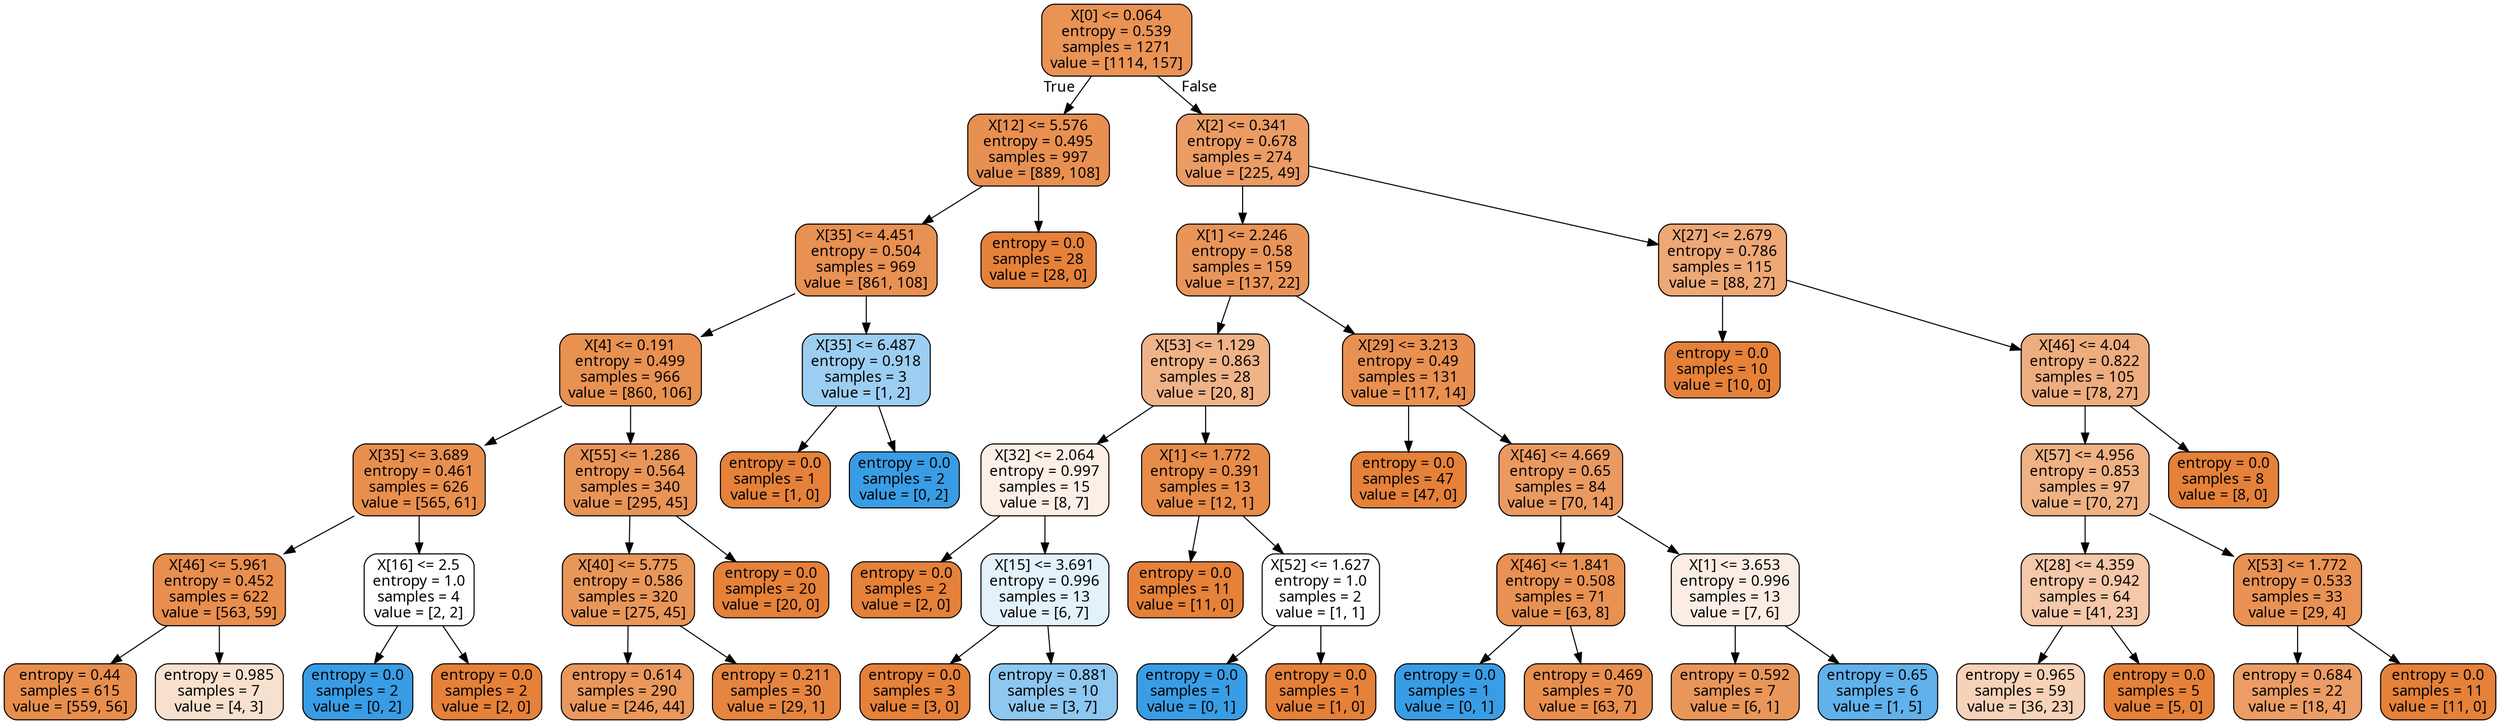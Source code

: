 digraph Tree {
node [shape=box, style="filled, rounded", color="black", fontname="Microsoft YaHei"] ;
edge [fontname="Microsoft YaHei"] ;
0 [label="X[0] <= 0.064\nentropy = 0.539\nsamples = 1271\nvalue = [1114, 157]", fillcolor="#e99355"] ;
1 [label="X[12] <= 5.576\nentropy = 0.495\nsamples = 997\nvalue = [889, 108]", fillcolor="#e89051"] ;
0 -> 1 [labeldistance=2.5, labelangle=45, headlabel="True"] ;
2 [label="X[35] <= 4.451\nentropy = 0.504\nsamples = 969\nvalue = [861, 108]", fillcolor="#e89152"] ;
1 -> 2 ;
3 [label="X[4] <= 0.191\nentropy = 0.499\nsamples = 966\nvalue = [860, 106]", fillcolor="#e89151"] ;
2 -> 3 ;
4 [label="X[35] <= 3.689\nentropy = 0.461\nsamples = 626\nvalue = [565, 61]", fillcolor="#e88f4e"] ;
3 -> 4 ;
5 [label="X[46] <= 5.961\nentropy = 0.452\nsamples = 622\nvalue = [563, 59]", fillcolor="#e88e4e"] ;
4 -> 5 ;
6 [label="entropy = 0.44\nsamples = 615\nvalue = [559, 56]", fillcolor="#e88e4d"] ;
5 -> 6 ;
7 [label="entropy = 0.985\nsamples = 7\nvalue = [4, 3]", fillcolor="#f8e0ce"] ;
5 -> 7 ;
8 [label="X[16] <= 2.5\nentropy = 1.0\nsamples = 4\nvalue = [2, 2]", fillcolor="#ffffff"] ;
4 -> 8 ;
9 [label="entropy = 0.0\nsamples = 2\nvalue = [0, 2]", fillcolor="#399de5"] ;
8 -> 9 ;
10 [label="entropy = 0.0\nsamples = 2\nvalue = [2, 0]", fillcolor="#e58139"] ;
8 -> 10 ;
11 [label="X[55] <= 1.286\nentropy = 0.564\nsamples = 340\nvalue = [295, 45]", fillcolor="#e99457"] ;
3 -> 11 ;
12 [label="X[40] <= 5.775\nentropy = 0.586\nsamples = 320\nvalue = [275, 45]", fillcolor="#e99659"] ;
11 -> 12 ;
13 [label="entropy = 0.614\nsamples = 290\nvalue = [246, 44]", fillcolor="#ea985c"] ;
12 -> 13 ;
14 [label="entropy = 0.211\nsamples = 30\nvalue = [29, 1]", fillcolor="#e68540"] ;
12 -> 14 ;
15 [label="entropy = 0.0\nsamples = 20\nvalue = [20, 0]", fillcolor="#e58139"] ;
11 -> 15 ;
16 [label="X[35] <= 6.487\nentropy = 0.918\nsamples = 3\nvalue = [1, 2]", fillcolor="#9ccef2"] ;
2 -> 16 ;
17 [label="entropy = 0.0\nsamples = 1\nvalue = [1, 0]", fillcolor="#e58139"] ;
16 -> 17 ;
18 [label="entropy = 0.0\nsamples = 2\nvalue = [0, 2]", fillcolor="#399de5"] ;
16 -> 18 ;
19 [label="entropy = 0.0\nsamples = 28\nvalue = [28, 0]", fillcolor="#e58139"] ;
1 -> 19 ;
20 [label="X[2] <= 0.341\nentropy = 0.678\nsamples = 274\nvalue = [225, 49]", fillcolor="#eb9c64"] ;
0 -> 20 [labeldistance=2.5, labelangle=-45, headlabel="False"] ;
21 [label="X[1] <= 2.246\nentropy = 0.58\nsamples = 159\nvalue = [137, 22]", fillcolor="#e99559"] ;
20 -> 21 ;
22 [label="X[53] <= 1.129\nentropy = 0.863\nsamples = 28\nvalue = [20, 8]", fillcolor="#efb388"] ;
21 -> 22 ;
23 [label="X[32] <= 2.064\nentropy = 0.997\nsamples = 15\nvalue = [8, 7]", fillcolor="#fcefe6"] ;
22 -> 23 ;
24 [label="entropy = 0.0\nsamples = 2\nvalue = [2, 0]", fillcolor="#e58139"] ;
23 -> 24 ;
25 [label="X[15] <= 3.691\nentropy = 0.996\nsamples = 13\nvalue = [6, 7]", fillcolor="#e3f1fb"] ;
23 -> 25 ;
26 [label="entropy = 0.0\nsamples = 3\nvalue = [3, 0]", fillcolor="#e58139"] ;
25 -> 26 ;
27 [label="entropy = 0.881\nsamples = 10\nvalue = [3, 7]", fillcolor="#8ec7f0"] ;
25 -> 27 ;
28 [label="X[1] <= 1.772\nentropy = 0.391\nsamples = 13\nvalue = [12, 1]", fillcolor="#e78c49"] ;
22 -> 28 ;
29 [label="entropy = 0.0\nsamples = 11\nvalue = [11, 0]", fillcolor="#e58139"] ;
28 -> 29 ;
30 [label="X[52] <= 1.627\nentropy = 1.0\nsamples = 2\nvalue = [1, 1]", fillcolor="#ffffff"] ;
28 -> 30 ;
31 [label="entropy = 0.0\nsamples = 1\nvalue = [0, 1]", fillcolor="#399de5"] ;
30 -> 31 ;
32 [label="entropy = 0.0\nsamples = 1\nvalue = [1, 0]", fillcolor="#e58139"] ;
30 -> 32 ;
33 [label="X[29] <= 3.213\nentropy = 0.49\nsamples = 131\nvalue = [117, 14]", fillcolor="#e89051"] ;
21 -> 33 ;
34 [label="entropy = 0.0\nsamples = 47\nvalue = [47, 0]", fillcolor="#e58139"] ;
33 -> 34 ;
35 [label="X[46] <= 4.669\nentropy = 0.65\nsamples = 84\nvalue = [70, 14]", fillcolor="#ea9a61"] ;
33 -> 35 ;
36 [label="X[46] <= 1.841\nentropy = 0.508\nsamples = 71\nvalue = [63, 8]", fillcolor="#e89152"] ;
35 -> 36 ;
37 [label="entropy = 0.0\nsamples = 1\nvalue = [0, 1]", fillcolor="#399de5"] ;
36 -> 37 ;
38 [label="entropy = 0.469\nsamples = 70\nvalue = [63, 7]", fillcolor="#e88f4f"] ;
36 -> 38 ;
39 [label="X[1] <= 3.653\nentropy = 0.996\nsamples = 13\nvalue = [7, 6]", fillcolor="#fbede3"] ;
35 -> 39 ;
40 [label="entropy = 0.592\nsamples = 7\nvalue = [6, 1]", fillcolor="#e9965a"] ;
39 -> 40 ;
41 [label="entropy = 0.65\nsamples = 6\nvalue = [1, 5]", fillcolor="#61b1ea"] ;
39 -> 41 ;
42 [label="X[27] <= 2.679\nentropy = 0.786\nsamples = 115\nvalue = [88, 27]", fillcolor="#eda876"] ;
20 -> 42 ;
43 [label="entropy = 0.0\nsamples = 10\nvalue = [10, 0]", fillcolor="#e58139"] ;
42 -> 43 ;
44 [label="X[46] <= 4.04\nentropy = 0.822\nsamples = 105\nvalue = [78, 27]", fillcolor="#eead7e"] ;
42 -> 44 ;
45 [label="X[57] <= 4.956\nentropy = 0.853\nsamples = 97\nvalue = [70, 27]", fillcolor="#efb285"] ;
44 -> 45 ;
46 [label="X[28] <= 4.359\nentropy = 0.942\nsamples = 64\nvalue = [41, 23]", fillcolor="#f4c8a8"] ;
45 -> 46 ;
47 [label="entropy = 0.965\nsamples = 59\nvalue = [36, 23]", fillcolor="#f6d2b8"] ;
46 -> 47 ;
48 [label="entropy = 0.0\nsamples = 5\nvalue = [5, 0]", fillcolor="#e58139"] ;
46 -> 48 ;
49 [label="X[53] <= 1.772\nentropy = 0.533\nsamples = 33\nvalue = [29, 4]", fillcolor="#e99254"] ;
45 -> 49 ;
50 [label="entropy = 0.684\nsamples = 22\nvalue = [18, 4]", fillcolor="#eb9d65"] ;
49 -> 50 ;
51 [label="entropy = 0.0\nsamples = 11\nvalue = [11, 0]", fillcolor="#e58139"] ;
49 -> 51 ;
52 [label="entropy = 0.0\nsamples = 8\nvalue = [8, 0]", fillcolor="#e58139"] ;
44 -> 52 ;
}